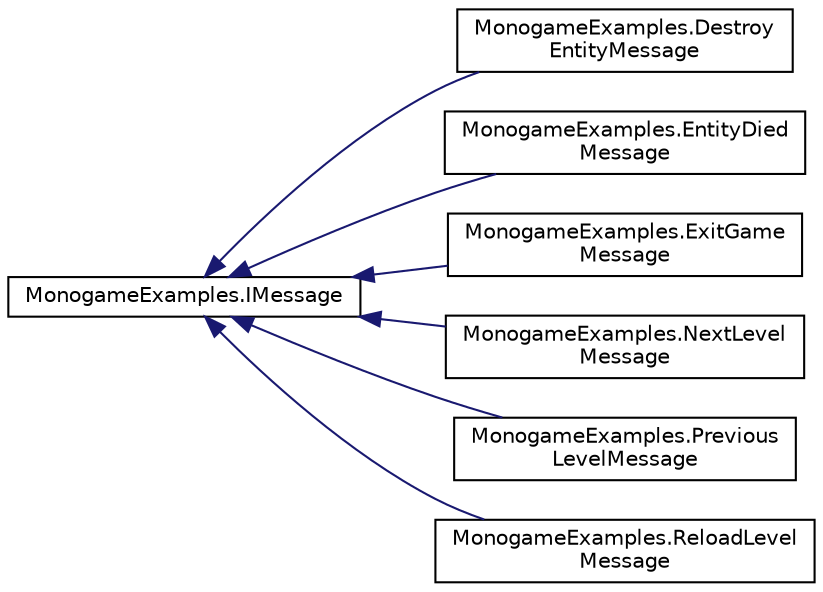 digraph "Graphical Class Hierarchy"
{
 // LATEX_PDF_SIZE
  edge [fontname="Helvetica",fontsize="10",labelfontname="Helvetica",labelfontsize="10"];
  node [fontname="Helvetica",fontsize="10",shape=record];
  rankdir="LR";
  Node0 [label="MonogameExamples.IMessage",height=0.2,width=0.4,color="black", fillcolor="white", style="filled",URL="$interfaceMonogameExamples_1_1IMessage.html",tooltip="Represents a message that can be published and subscribed to."];
  Node0 -> Node1 [dir="back",color="midnightblue",fontsize="10",style="solid",fontname="Helvetica"];
  Node1 [label="MonogameExamples.Destroy\lEntityMessage",height=0.2,width=0.4,color="black", fillcolor="white", style="filled",URL="$classMonogameExamples_1_1DestroyEntityMessage.html",tooltip="Represents a message that indicates an entity should be destroyed. Implements the IMessage interface ..."];
  Node0 -> Node2 [dir="back",color="midnightblue",fontsize="10",style="solid",fontname="Helvetica"];
  Node2 [label="MonogameExamples.EntityDied\lMessage",height=0.2,width=0.4,color="black", fillcolor="white", style="filled",URL="$classMonogameExamples_1_1EntityDiedMessage.html",tooltip="Messages that given Entity has died. Implements the IMessage interface for use with the MessageBus."];
  Node0 -> Node3 [dir="back",color="midnightblue",fontsize="10",style="solid",fontname="Helvetica"];
  Node3 [label="MonogameExamples.ExitGame\lMessage",height=0.2,width=0.4,color="black", fillcolor="white", style="filled",URL="$classMonogameExamples_1_1ExitGameMessage.html",tooltip="Represents a message that indicates the game should exit. Implements the IMessage interface for use w..."];
  Node0 -> Node4 [dir="back",color="midnightblue",fontsize="10",style="solid",fontname="Helvetica"];
  Node4 [label="MonogameExamples.NextLevel\lMessage",height=0.2,width=0.4,color="black", fillcolor="white", style="filled",URL="$classMonogameExamples_1_1NextLevelMessage.html",tooltip="Represents a message that indicates the game should proceed to the next level. Implements the IMessag..."];
  Node0 -> Node5 [dir="back",color="midnightblue",fontsize="10",style="solid",fontname="Helvetica"];
  Node5 [label="MonogameExamples.Previous\lLevelMessage",height=0.2,width=0.4,color="black", fillcolor="white", style="filled",URL="$classMonogameExamples_1_1PreviousLevelMessage.html",tooltip="Represents a message that indicates the game should revert to the previous level. Implements the IMes..."];
  Node0 -> Node6 [dir="back",color="midnightblue",fontsize="10",style="solid",fontname="Helvetica"];
  Node6 [label="MonogameExamples.ReloadLevel\lMessage",height=0.2,width=0.4,color="black", fillcolor="white", style="filled",URL="$classMonogameExamples_1_1ReloadLevelMessage.html",tooltip="Represents a message that indicates the current game level should be reloaded. Implements the IMessag..."];
}
